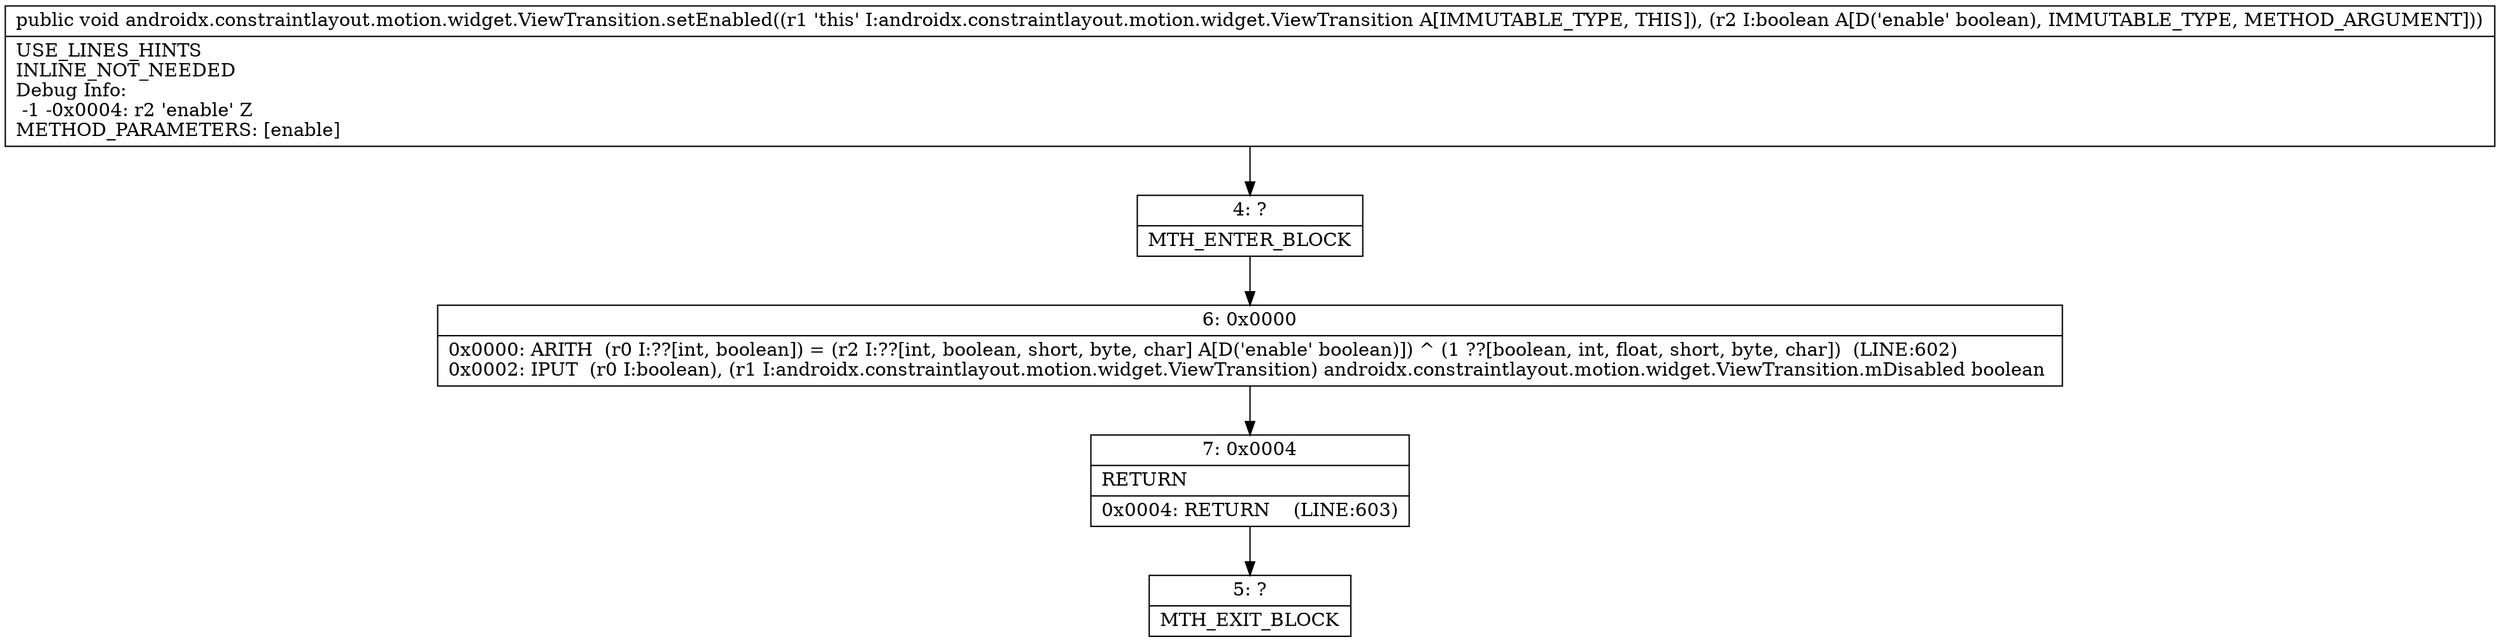 digraph "CFG forandroidx.constraintlayout.motion.widget.ViewTransition.setEnabled(Z)V" {
Node_4 [shape=record,label="{4\:\ ?|MTH_ENTER_BLOCK\l}"];
Node_6 [shape=record,label="{6\:\ 0x0000|0x0000: ARITH  (r0 I:??[int, boolean]) = (r2 I:??[int, boolean, short, byte, char] A[D('enable' boolean)]) ^ (1 ??[boolean, int, float, short, byte, char])  (LINE:602)\l0x0002: IPUT  (r0 I:boolean), (r1 I:androidx.constraintlayout.motion.widget.ViewTransition) androidx.constraintlayout.motion.widget.ViewTransition.mDisabled boolean \l}"];
Node_7 [shape=record,label="{7\:\ 0x0004|RETURN\l|0x0004: RETURN    (LINE:603)\l}"];
Node_5 [shape=record,label="{5\:\ ?|MTH_EXIT_BLOCK\l}"];
MethodNode[shape=record,label="{public void androidx.constraintlayout.motion.widget.ViewTransition.setEnabled((r1 'this' I:androidx.constraintlayout.motion.widget.ViewTransition A[IMMUTABLE_TYPE, THIS]), (r2 I:boolean A[D('enable' boolean), IMMUTABLE_TYPE, METHOD_ARGUMENT]))  | USE_LINES_HINTS\lINLINE_NOT_NEEDED\lDebug Info:\l  \-1 \-0x0004: r2 'enable' Z\lMETHOD_PARAMETERS: [enable]\l}"];
MethodNode -> Node_4;Node_4 -> Node_6;
Node_6 -> Node_7;
Node_7 -> Node_5;
}

